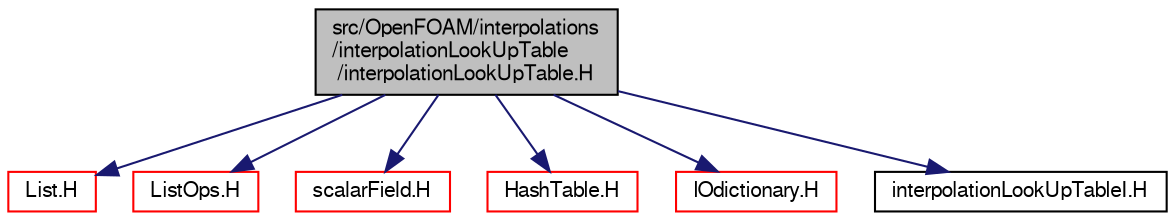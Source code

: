 digraph "src/OpenFOAM/interpolations/interpolationLookUpTable/interpolationLookUpTable.H"
{
  bgcolor="transparent";
  edge [fontname="FreeSans",fontsize="10",labelfontname="FreeSans",labelfontsize="10"];
  node [fontname="FreeSans",fontsize="10",shape=record];
  Node0 [label="src/OpenFOAM/interpolations\l/interpolationLookUpTable\l/interpolationLookUpTable.H",height=0.2,width=0.4,color="black", fillcolor="grey75", style="filled", fontcolor="black"];
  Node0 -> Node1 [color="midnightblue",fontsize="10",style="solid",fontname="FreeSans"];
  Node1 [label="List.H",height=0.2,width=0.4,color="red",URL="$a08666.html"];
  Node0 -> Node48 [color="midnightblue",fontsize="10",style="solid",fontname="FreeSans"];
  Node48 [label="ListOps.H",height=0.2,width=0.4,color="red",URL="$a08687.html",tooltip="Various functions to operate on Lists. "];
  Node0 -> Node51 [color="midnightblue",fontsize="10",style="solid",fontname="FreeSans"];
  Node51 [label="scalarField.H",height=0.2,width=0.4,color="red",URL="$a09656.html"];
  Node0 -> Node66 [color="midnightblue",fontsize="10",style="solid",fontname="FreeSans"];
  Node66 [label="HashTable.H",height=0.2,width=0.4,color="red",URL="$a08477.html"];
  Node0 -> Node81 [color="midnightblue",fontsize="10",style="solid",fontname="FreeSans"];
  Node81 [label="IOdictionary.H",height=0.2,width=0.4,color="red",URL="$a09023.html"];
  Node0 -> Node106 [color="midnightblue",fontsize="10",style="solid",fontname="FreeSans"];
  Node106 [label="interpolationLookUpTableI.H",height=0.2,width=0.4,color="black",URL="$a10415.html"];
}
